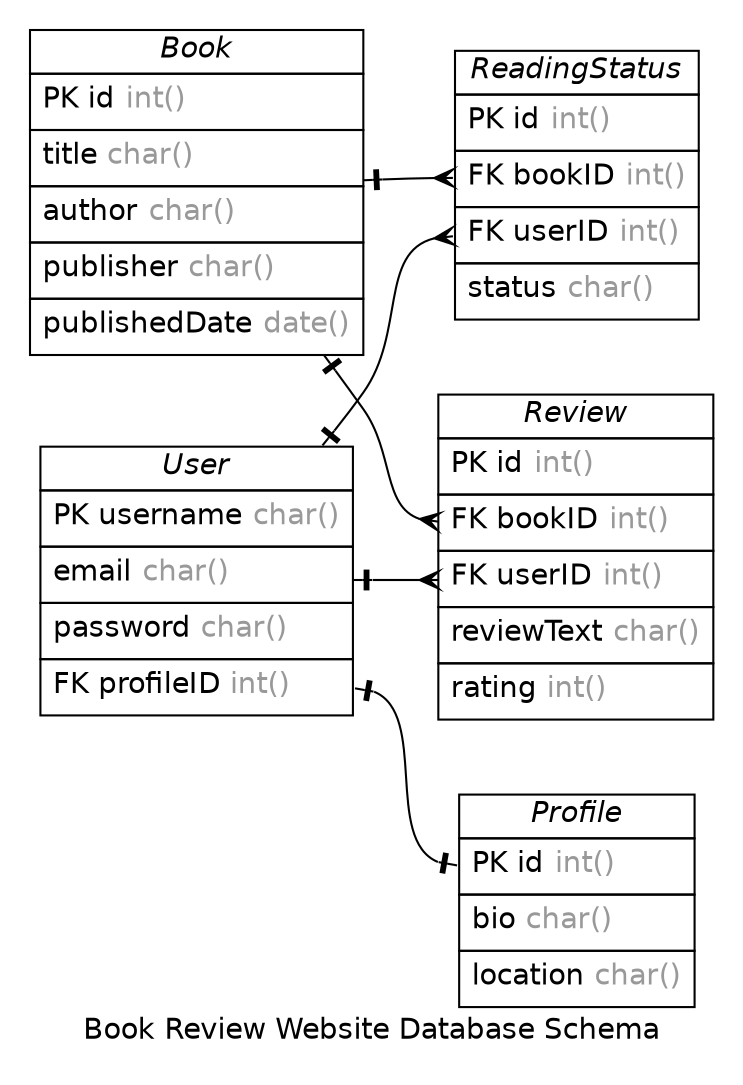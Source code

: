/* created with ERDot < https://github.com/ehne/ERDot > */
digraph G {
    graph [
        nodesep=0.5;
        rankdir="LR";
        concentrate=true;
        splines="spline";
        fontname="Helvetica";
        pad="0.2,0.2",
        label="Book Review Website Database Schema",
        
    ];
    
    node [shape=plain, fontname="Helvetica"];
    edge [
        dir=both,
        fontsize=12,
        arrowsize=0.9,
        penwidth=1.0,
        labelangle=32,
        labeldistance=1.8,
        fontname="Helvetica"
    ];
    
    "User" [ label=<
        <table border="0" cellborder="1" cellspacing="0" >
        <tr><td><i>User</i></td></tr>
        <tr><td port="username" align="left" cellpadding="5">PK username <font color="grey60">char()</font></td></tr>
        <tr><td port="email" align="left" cellpadding="5">email <font color="grey60">char()</font></td></tr>
        <tr><td port="password" align="left" cellpadding="5">password <font color="grey60">char()</font></td></tr>
        <tr><td port="profileID" align="left" cellpadding="5">FK profileID <font color="grey60">int()</font></td></tr>
    </table>>];
    "Profile" [ label=<
        <table border="0" cellborder="1" cellspacing="0" >
        <tr><td><i>Profile</i></td></tr>
        <tr><td port="id" align="left" cellpadding="5">PK id <font color="grey60">int()</font></td></tr>
        <tr><td port="bio" align="left" cellpadding="5">bio <font color="grey60">char()</font></td></tr>
        <tr><td port="location" align="left" cellpadding="5">location <font color="grey60">char()</font></td></tr>
    </table>>];
    "Book" [ label=<
        <table border="0" cellborder="1" cellspacing="0" >
        <tr><td><i>Book</i></td></tr>
        <tr><td port="id" align="left" cellpadding="5">PK id <font color="grey60">int()</font></td></tr>
        <tr><td port="title" align="left" cellpadding="5">title <font color="grey60">char()</font></td></tr>
        <tr><td port="author" align="left" cellpadding="5">author <font color="grey60">char()</font></td></tr>
        <tr><td port="publisher" align="left" cellpadding="5">publisher <font color="grey60">char()</font></td></tr>
        <tr><td port="publishedDate" align="left" cellpadding="5">publishedDate <font color="grey60">date()</font></td></tr>
    </table>>];
    "Review" [ label=<
        <table border="0" cellborder="1" cellspacing="0" >
        <tr><td><i>Review</i></td></tr>
        <tr><td port="id" align="left" cellpadding="5">PK id <font color="grey60">int()</font></td></tr>
        <tr><td port="bookID" align="left" cellpadding="5">FK bookID <font color="grey60">int()</font></td></tr>
        <tr><td port="userID" align="left" cellpadding="5">FK userID <font color="grey60">int()</font></td></tr>
        <tr><td port="reviewText" align="left" cellpadding="5">reviewText <font color="grey60">char()</font></td></tr>
        <tr><td port="rating" align="left" cellpadding="5">rating <font color="grey60">int()</font></td></tr>
    </table>>];
    "ReadingStatus" [ label=<
        <table border="0" cellborder="1" cellspacing="0" >
        <tr><td><i>ReadingStatus</i></td></tr>
        <tr><td port="id" align="left" cellpadding="5">PK id <font color="grey60">int()</font></td></tr>
        <tr><td port="bookID" align="left" cellpadding="5">FK bookID <font color="grey60">int()</font></td></tr>
        <tr><td port="userID" align="left" cellpadding="5">FK userID <font color="grey60">int()</font></td></tr>
        <tr><td port="status" align="left" cellpadding="5">status <font color="grey60">char()</font></td></tr>
    </table>>];

    
    "User":"profileID"->"Profile":"id" [
        arrowhead=noneotee,

        arrowtail=noneotee,
    ];

    
    "Book":""->"Review":"bookID" [
        arrowhead=ocrow,

        arrowtail=noneotee,
    ];

    
    "User":""->"Review":"userID" [
        arrowhead=ocrow,

        arrowtail=noneotee,
    ];

    
    "User":""->"ReadingStatus":"userID" [
        arrowhead=ocrow,

        arrowtail=noneotee,
    ];

    
    "Book":""->"ReadingStatus":"bookID" [
        arrowhead=ocrow,

        arrowtail=noneotee,
    ];
}
